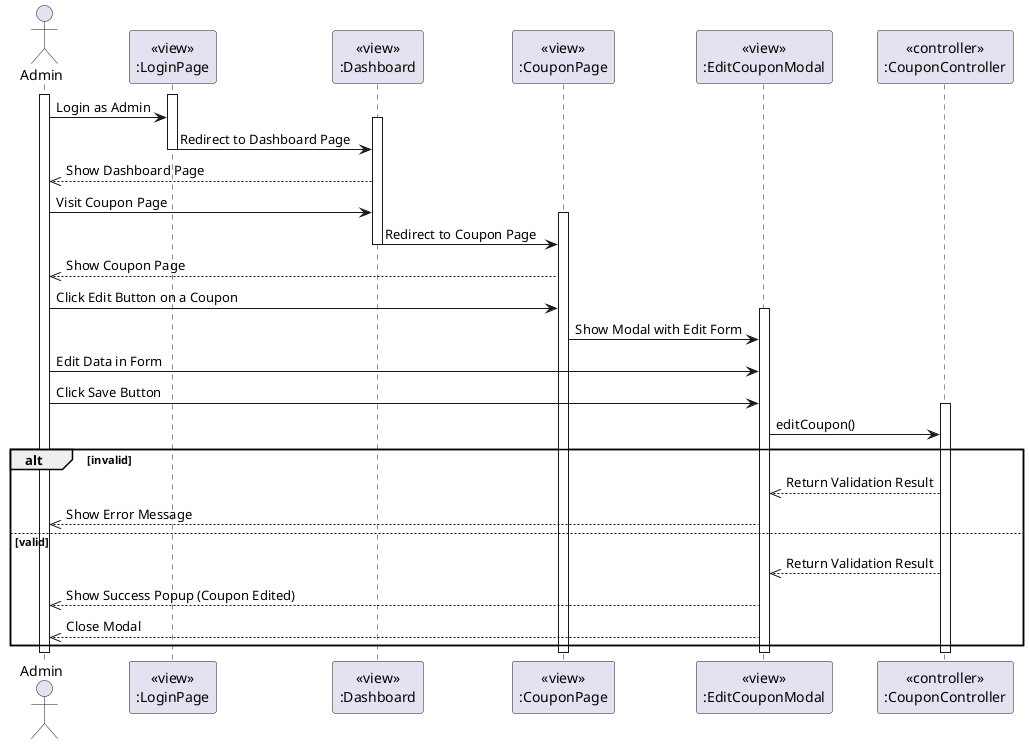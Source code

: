 @startuml EditCoupon
actor Admin
participant LoginPageView [
  <<view>>
  :LoginPage
]

participant DashboardView [
  <<view>>
  :Dashboard
]

participant CouponView [
  <<view>>
  :CouponPage
]

participant EditCouponModalView [
  <<view>>
  :EditCouponModal
]

participant CouponController [
  <<controller>>
  :CouponController
]

activate Admin
activate LoginPageView
Admin -> LoginPageView: Login as Admin
activate DashboardView
LoginPageView -> DashboardView: Redirect to Dashboard Page
deactivate LoginPageView

DashboardView -->> Admin: Show Dashboard Page

Admin -> DashboardView: Visit Coupon Page
activate CouponView
DashboardView -> CouponView: Redirect to Coupon Page
deactivate DashboardView

CouponView -->> Admin: Show Coupon Page

Admin -> CouponView: Click Edit Button on a Coupon

activate EditCouponModalView
CouponView -> EditCouponModalView: Show Modal with Edit Form

Admin -> EditCouponModalView: Edit Data in Form
Admin -> EditCouponModalView: Click Save Button

activate CouponController
EditCouponModalView -> CouponController: editCoupon()
alt invalid
    CouponController -->> EditCouponModalView: Return Validation Result
    EditCouponModalView -->> Admin: Show Error Message
else valid
    CouponController -->> EditCouponModalView: Return Validation Result
    EditCouponModalView -->> Admin: Show Success Popup (Coupon Edited)
    EditCouponModalView -->> Admin: Close Modal
end

deactivate CouponController

deactivate Admin
deactivate CouponView
deactivate EditCouponModalView
@enduml
